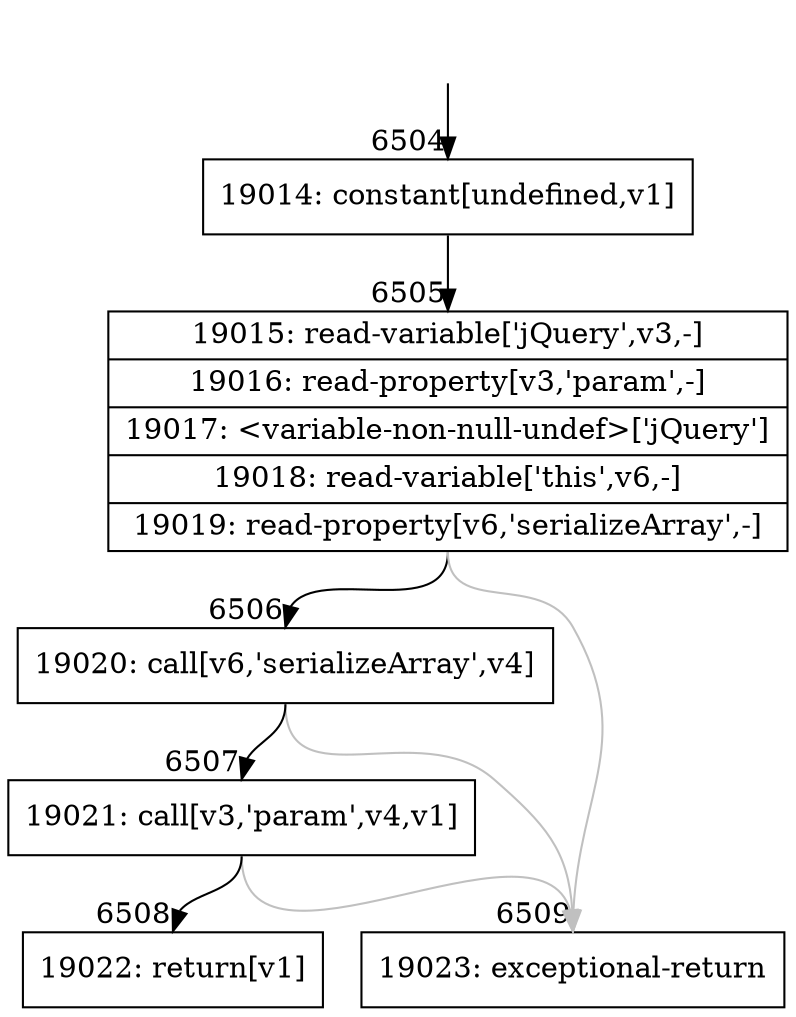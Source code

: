 digraph {
rankdir="TD"
BB_entry423[shape=none,label=""];
BB_entry423 -> BB6504 [tailport=s, headport=n, headlabel="    6504"]
BB6504 [shape=record label="{19014: constant[undefined,v1]}" ] 
BB6504 -> BB6505 [tailport=s, headport=n, headlabel="      6505"]
BB6505 [shape=record label="{19015: read-variable['jQuery',v3,-]|19016: read-property[v3,'param',-]|19017: \<variable-non-null-undef\>['jQuery']|19018: read-variable['this',v6,-]|19019: read-property[v6,'serializeArray',-]}" ] 
BB6505 -> BB6506 [tailport=s, headport=n, headlabel="      6506"]
BB6505 -> BB6509 [tailport=s, headport=n, color=gray, headlabel="      6509"]
BB6506 [shape=record label="{19020: call[v6,'serializeArray',v4]}" ] 
BB6506 -> BB6507 [tailport=s, headport=n, headlabel="      6507"]
BB6506 -> BB6509 [tailport=s, headport=n, color=gray]
BB6507 [shape=record label="{19021: call[v3,'param',v4,v1]}" ] 
BB6507 -> BB6508 [tailport=s, headport=n, headlabel="      6508"]
BB6507 -> BB6509 [tailport=s, headport=n, color=gray]
BB6508 [shape=record label="{19022: return[v1]}" ] 
BB6509 [shape=record label="{19023: exceptional-return}" ] 
}
